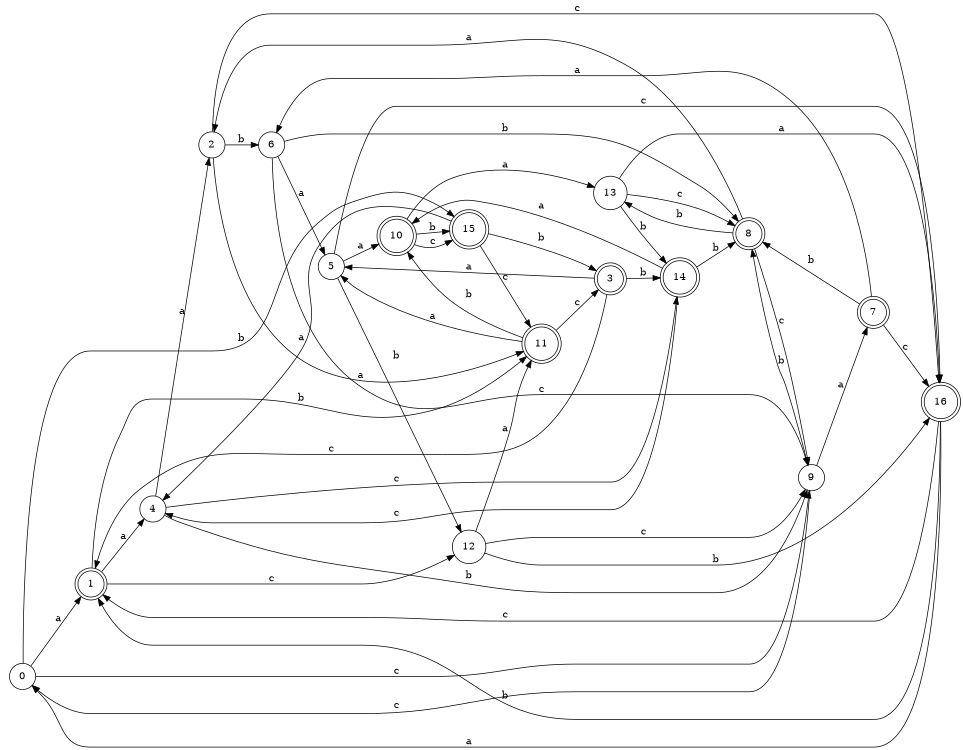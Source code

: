 digraph n14_4 {
__start0 [label="" shape="none"];

rankdir=LR;
size="8,5";

s0 [style="filled", color="black", fillcolor="white" shape="circle", label="0"];
s1 [style="rounded,filled", color="black", fillcolor="white" shape="doublecircle", label="1"];
s2 [style="filled", color="black", fillcolor="white" shape="circle", label="2"];
s3 [style="rounded,filled", color="black", fillcolor="white" shape="doublecircle", label="3"];
s4 [style="filled", color="black", fillcolor="white" shape="circle", label="4"];
s5 [style="filled", color="black", fillcolor="white" shape="circle", label="5"];
s6 [style="filled", color="black", fillcolor="white" shape="circle", label="6"];
s7 [style="rounded,filled", color="black", fillcolor="white" shape="doublecircle", label="7"];
s8 [style="rounded,filled", color="black", fillcolor="white" shape="doublecircle", label="8"];
s9 [style="filled", color="black", fillcolor="white" shape="circle", label="9"];
s10 [style="rounded,filled", color="black", fillcolor="white" shape="doublecircle", label="10"];
s11 [style="rounded,filled", color="black", fillcolor="white" shape="doublecircle", label="11"];
s12 [style="filled", color="black", fillcolor="white" shape="circle", label="12"];
s13 [style="filled", color="black", fillcolor="white" shape="circle", label="13"];
s14 [style="rounded,filled", color="black", fillcolor="white" shape="doublecircle", label="14"];
s15 [style="rounded,filled", color="black", fillcolor="white" shape="doublecircle", label="15"];
s16 [style="rounded,filled", color="black", fillcolor="white" shape="doublecircle", label="16"];
s0 -> s1 [label="a"];
s0 -> s15 [label="b"];
s0 -> s9 [label="c"];
s1 -> s4 [label="a"];
s1 -> s11 [label="b"];
s1 -> s12 [label="c"];
s2 -> s11 [label="a"];
s2 -> s6 [label="b"];
s2 -> s16 [label="c"];
s3 -> s5 [label="a"];
s3 -> s14 [label="b"];
s3 -> s1 [label="c"];
s4 -> s2 [label="a"];
s4 -> s9 [label="b"];
s4 -> s14 [label="c"];
s5 -> s10 [label="a"];
s5 -> s12 [label="b"];
s5 -> s16 [label="c"];
s6 -> s5 [label="a"];
s6 -> s8 [label="b"];
s6 -> s9 [label="c"];
s7 -> s6 [label="a"];
s7 -> s8 [label="b"];
s7 -> s16 [label="c"];
s8 -> s2 [label="a"];
s8 -> s13 [label="b"];
s8 -> s9 [label="c"];
s9 -> s7 [label="a"];
s9 -> s8 [label="b"];
s9 -> s0 [label="c"];
s10 -> s13 [label="a"];
s10 -> s15 [label="b"];
s10 -> s15 [label="c"];
s11 -> s5 [label="a"];
s11 -> s10 [label="b"];
s11 -> s3 [label="c"];
s12 -> s11 [label="a"];
s12 -> s16 [label="b"];
s12 -> s9 [label="c"];
s13 -> s16 [label="a"];
s13 -> s14 [label="b"];
s13 -> s8 [label="c"];
s14 -> s10 [label="a"];
s14 -> s8 [label="b"];
s14 -> s4 [label="c"];
s15 -> s4 [label="a"];
s15 -> s3 [label="b"];
s15 -> s11 [label="c"];
s16 -> s0 [label="a"];
s16 -> s1 [label="b"];
s16 -> s1 [label="c"];

}